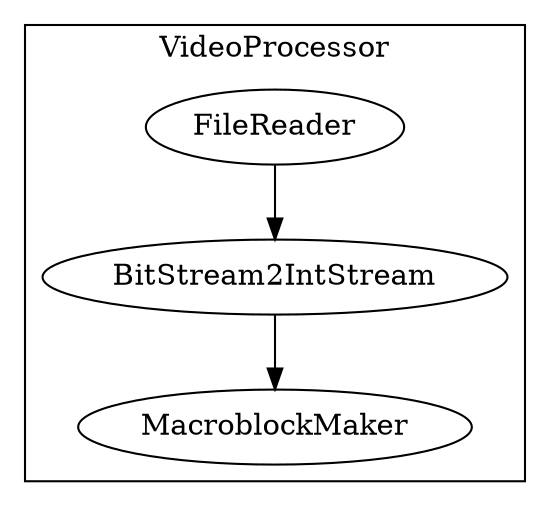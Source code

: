 digraph streamit {
subgraph cluster_node1 {
 label="VideoProcessor";
node2 [ label="FileReader" ]
node3 [ label="BitStream2IntStream" ]
node2 -> node3
node4 [ label="MacroblockMaker" ]
node3 -> node4
}
}
